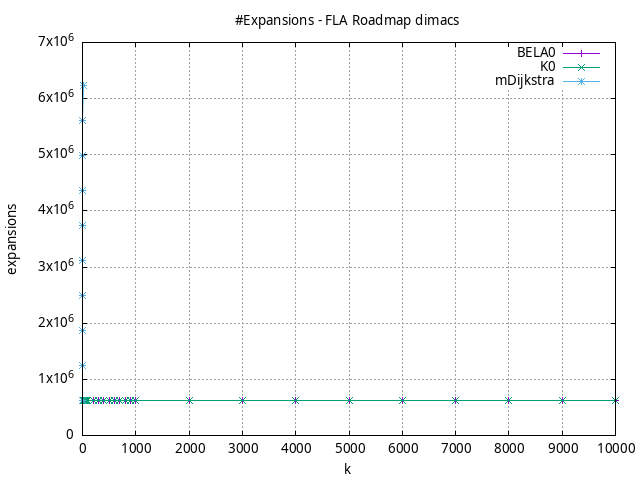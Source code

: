 #!/usr/bin/gnuplot
# -*- coding: utf-8 -*-
#
# results/roadmap/dimacs/FLA/USA-road-d.FLA.brute-force.expansions.gnuplot
#
# Started on 01/09/2024 14:32:39
# Author: Carlos Linares López
set grid
set xlabel "k"
set ylabel "expansions"

set title "#Expansions - FLA Roadmap dimacs"

set terminal png enhanced font "Ariel,10"
set output 'USA-road-d.FLA.brute-force.expansions.png'

plot "-" title "BELA0"      with linesp, "-" title "K0"      with linesp, "-" title "mDijkstra"      with linesp

	1 623938.73
	2 623939.35
	3 623941.31
	4 623941.64
	5 623943.28
	6 623943.76
	7 623944.95
	8 623945.28
	9 623946.11
	10 623946.39
	20 623949.84
	30 623952.14
	40 623953.54
	50 623955.02
	60 623956.17
	70 623957.14
	80 623957.95
	90 623958.67
	100 623959.55
	200 623964.42
	300 623967.33
	400 623969.51
	500 623971.48
	600 623972.99
	700 623974.47
	800 623975.73
	900 623976.8
	1000 623977.81
	2000 623984.0
	3000 623987.54
	4000 623990.27
	5000 623992.51
	6000 623994.35
	7000 623995.76
	8000 623997.06
	9000 623998.07
	10000 623999.04
end
	1 623940.33
	2 624943.07
	3 625475.45
	4 625626.33
	5 625902.62
	6 625915.19
	7 626126.51
	8 626138.06
	9 626226.4
	10 626233.84
	20 626346.04
	30 626488.47
	40 626542.67
	50 626638.63
	60 626725.01
	70 626836.55
	80 626852.04
	90 626928.19
	100 626960.7
	200 627198.25
	300 627489.25
	400 627501.21
	500 627651.28
	600 627709.41
	700 627718.03
	800 627848.48
	900 627876.84
	1000 627889.79
	2000 628094.1
	3000 628211.97
	4000 628394.86
	5000 628630.16
	6000 628728.46
	7000 628737.01
	8000 628814.64
	9000 628830.55
	10000 628905.1
end
	1 623938.73
	2 1247877.82
	3 1871820.34
	4 2495759.59
	5 3119704.32
	6 3743644.89
	7 4367591.22
	8 4991532.07
	9 5615478.5
	10 6239418.94
end

